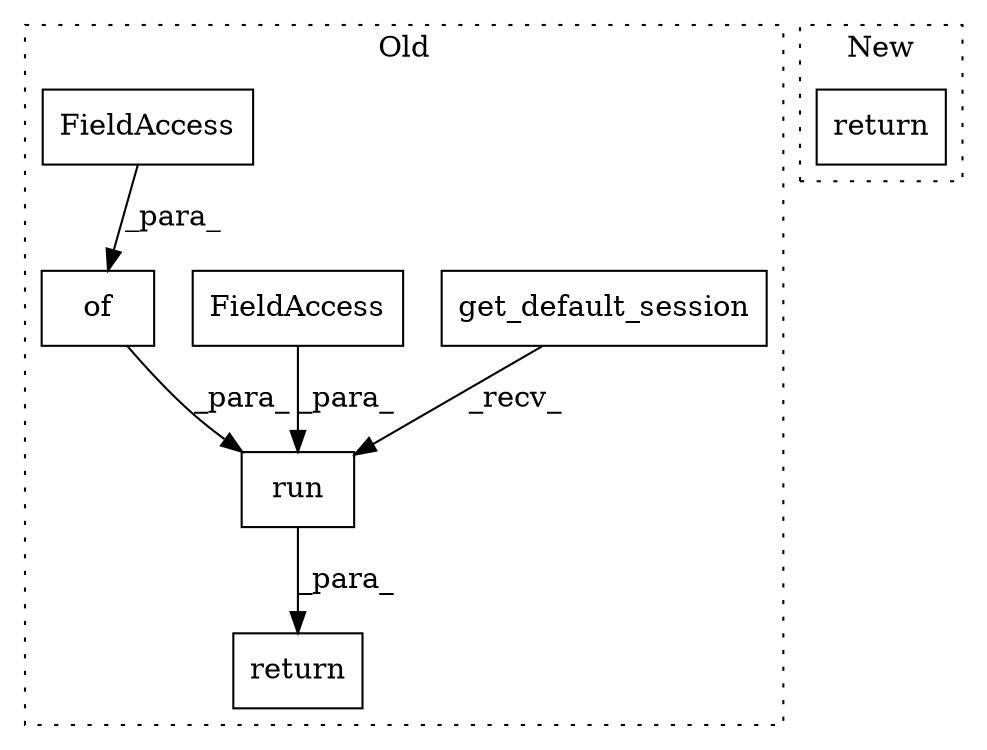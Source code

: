 digraph G {
subgraph cluster0 {
1 [label="get_default_session" a="32" s="1666" l="21" shape="box"];
3 [label="run" a="32" s="1688,1714" l="4,1" shape="box"];
4 [label="FieldAccess" a="22" s="1692" l="16" shape="box"];
5 [label="return" a="41" s="1863" l="12" shape="box"];
6 [label="of" a="32" s="1619,1644" l="3,1" shape="box"];
7 [label="FieldAccess" a="22" s="1622" l="12" shape="box"];
label = "Old";
style="dotted";
}
subgraph cluster1 {
2 [label="return" a="41" s="2426" l="12" shape="box"];
label = "New";
style="dotted";
}
1 -> 3 [label="_recv_"];
3 -> 5 [label="_para_"];
4 -> 3 [label="_para_"];
6 -> 3 [label="_para_"];
7 -> 6 [label="_para_"];
}